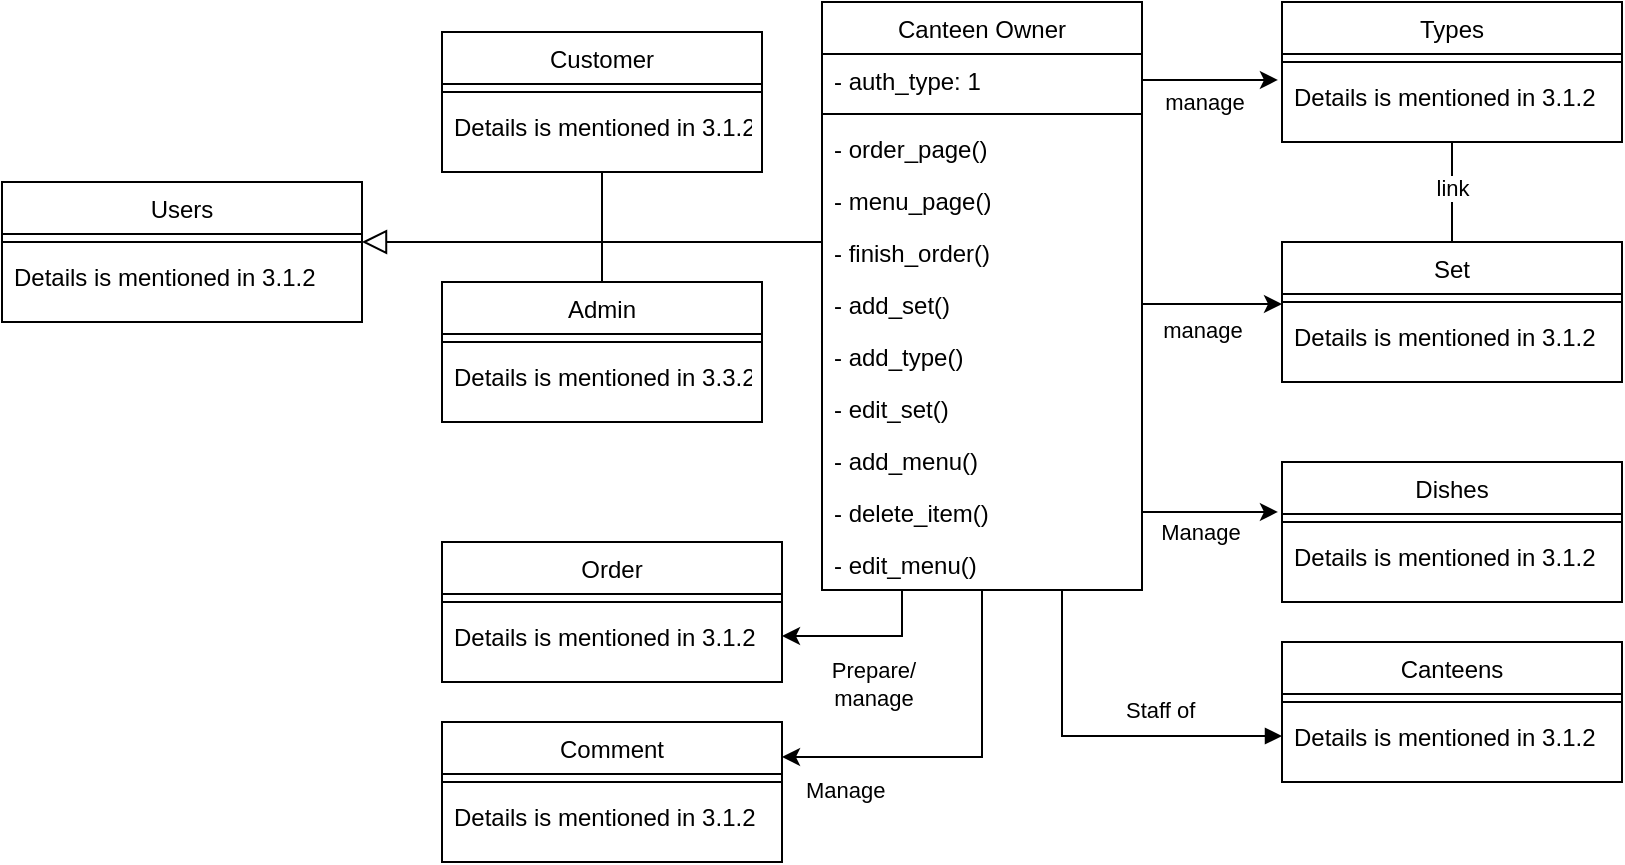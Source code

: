 <mxfile version="17.5.0" type="github">
  <diagram id="C5RBs43oDa-KdzZeNtuy" name="Page-1">
    <mxGraphModel dx="1058" dy="588" grid="1" gridSize="10" guides="1" tooltips="1" connect="1" arrows="1" fold="1" page="1" pageScale="1" pageWidth="827" pageHeight="1169" math="0" shadow="0">
      <root>
        <mxCell id="WIyWlLk6GJQsqaUBKTNV-0" />
        <mxCell id="WIyWlLk6GJQsqaUBKTNV-1" parent="WIyWlLk6GJQsqaUBKTNV-0" />
        <mxCell id="piDHxZE3otj33zAfOZ5E-0" value="Customer" style="swimlane;fontStyle=0;align=center;verticalAlign=top;childLayout=stackLayout;horizontal=1;startSize=26;horizontalStack=0;resizeParent=1;resizeLast=0;collapsible=1;marginBottom=0;rounded=0;shadow=0;strokeWidth=1;" vertex="1" parent="WIyWlLk6GJQsqaUBKTNV-1">
          <mxGeometry x="260" y="45" width="160" height="70" as="geometry">
            <mxRectangle x="130" y="380" width="160" height="26" as="alternateBounds" />
          </mxGeometry>
        </mxCell>
        <mxCell id="piDHxZE3otj33zAfOZ5E-1" value="" style="line;html=1;strokeWidth=1;align=left;verticalAlign=middle;spacingTop=-1;spacingLeft=3;spacingRight=3;rotatable=0;labelPosition=right;points=[];portConstraint=eastwest;" vertex="1" parent="piDHxZE3otj33zAfOZ5E-0">
          <mxGeometry y="26" width="160" height="8" as="geometry" />
        </mxCell>
        <mxCell id="piDHxZE3otj33zAfOZ5E-2" value="Details is mentioned in 3.1.2" style="text;align=left;verticalAlign=top;spacingLeft=4;spacingRight=4;overflow=hidden;rotatable=0;points=[[0,0.5],[1,0.5]];portConstraint=eastwest;fontStyle=0" vertex="1" parent="piDHxZE3otj33zAfOZ5E-0">
          <mxGeometry y="34" width="160" height="26" as="geometry" />
        </mxCell>
        <mxCell id="piDHxZE3otj33zAfOZ5E-3" value="" style="endArrow=block;endSize=10;endFill=0;shadow=0;strokeWidth=1;rounded=0;edgeStyle=elbowEdgeStyle;elbow=vertical;" edge="1" parent="WIyWlLk6GJQsqaUBKTNV-1" source="piDHxZE3otj33zAfOZ5E-0">
          <mxGeometry width="160" relative="1" as="geometry">
            <mxPoint x="100" y="243" as="sourcePoint" />
            <mxPoint x="220" y="150" as="targetPoint" />
            <Array as="points">
              <mxPoint x="190" y="150" />
              <mxPoint x="140" y="150" />
              <mxPoint x="200" y="140" />
              <mxPoint x="300" y="130" />
              <mxPoint x="290" y="130" />
              <mxPoint x="350" y="150" />
              <mxPoint x="190" y="150" />
              <mxPoint x="210" y="100" />
              <mxPoint x="230" y="170" />
              <mxPoint x="340" y="60" />
              <mxPoint x="290" y="370" />
              <mxPoint x="280" y="370" />
              <mxPoint x="260" y="370" />
            </Array>
          </mxGeometry>
        </mxCell>
        <mxCell id="piDHxZE3otj33zAfOZ5E-4" style="edgeStyle=orthogonalEdgeStyle;rounded=0;orthogonalLoop=1;jettySize=auto;html=1;exitX=0.5;exitY=0;exitDx=0;exitDy=0;endArrow=none;endFill=0;" edge="1" parent="WIyWlLk6GJQsqaUBKTNV-1" source="piDHxZE3otj33zAfOZ5E-5">
          <mxGeometry relative="1" as="geometry">
            <mxPoint x="340" y="130" as="targetPoint" />
          </mxGeometry>
        </mxCell>
        <mxCell id="piDHxZE3otj33zAfOZ5E-5" value="Admin" style="swimlane;fontStyle=0;align=center;verticalAlign=top;childLayout=stackLayout;horizontal=1;startSize=26;horizontalStack=0;resizeParent=1;resizeLast=0;collapsible=1;marginBottom=0;rounded=0;shadow=0;strokeWidth=1;" vertex="1" parent="WIyWlLk6GJQsqaUBKTNV-1">
          <mxGeometry x="260" y="170" width="160" height="70" as="geometry">
            <mxRectangle x="340" y="380" width="170" height="26" as="alternateBounds" />
          </mxGeometry>
        </mxCell>
        <mxCell id="piDHxZE3otj33zAfOZ5E-6" value="" style="line;html=1;strokeWidth=1;align=left;verticalAlign=middle;spacingTop=-1;spacingLeft=3;spacingRight=3;rotatable=0;labelPosition=right;points=[];portConstraint=eastwest;" vertex="1" parent="piDHxZE3otj33zAfOZ5E-5">
          <mxGeometry y="26" width="160" height="8" as="geometry" />
        </mxCell>
        <mxCell id="piDHxZE3otj33zAfOZ5E-7" value="Details is mentioned in 3.3.2" style="text;align=left;verticalAlign=top;spacingLeft=4;spacingRight=4;overflow=hidden;rotatable=0;points=[[0,0.5],[1,0.5]];portConstraint=eastwest;fontStyle=0" vertex="1" parent="piDHxZE3otj33zAfOZ5E-5">
          <mxGeometry y="34" width="160" height="26" as="geometry" />
        </mxCell>
        <mxCell id="piDHxZE3otj33zAfOZ5E-8" value="Canteens" style="swimlane;fontStyle=0;align=center;verticalAlign=top;childLayout=stackLayout;horizontal=1;startSize=26;horizontalStack=0;resizeParent=1;resizeLast=0;collapsible=1;marginBottom=0;rounded=0;shadow=0;strokeWidth=1;" vertex="1" parent="WIyWlLk6GJQsqaUBKTNV-1">
          <mxGeometry x="680" y="350" width="170" height="70" as="geometry">
            <mxRectangle x="550" y="140" width="160" height="26" as="alternateBounds" />
          </mxGeometry>
        </mxCell>
        <mxCell id="piDHxZE3otj33zAfOZ5E-9" value="" style="line;html=1;strokeWidth=1;align=left;verticalAlign=middle;spacingTop=-1;spacingLeft=3;spacingRight=3;rotatable=0;labelPosition=right;points=[];portConstraint=eastwest;" vertex="1" parent="piDHxZE3otj33zAfOZ5E-8">
          <mxGeometry y="26" width="170" height="8" as="geometry" />
        </mxCell>
        <mxCell id="piDHxZE3otj33zAfOZ5E-10" value="Details is mentioned in 3.1.2" style="text;align=left;verticalAlign=top;spacingLeft=4;spacingRight=4;overflow=hidden;rotatable=0;points=[[0,0.5],[1,0.5]];portConstraint=eastwest;fontStyle=0" vertex="1" parent="piDHxZE3otj33zAfOZ5E-8">
          <mxGeometry y="34" width="170" height="26" as="geometry" />
        </mxCell>
        <mxCell id="piDHxZE3otj33zAfOZ5E-11" style="edgeStyle=orthogonalEdgeStyle;rounded=0;orthogonalLoop=1;jettySize=auto;html=1;endArrow=none;endFill=0;exitX=0;exitY=0.5;exitDx=0;exitDy=0;" edge="1" parent="WIyWlLk6GJQsqaUBKTNV-1" source="piDHxZE3otj33zAfOZ5E-21">
          <mxGeometry relative="1" as="geometry">
            <mxPoint x="340" y="150" as="targetPoint" />
            <mxPoint x="440" y="160" as="sourcePoint" />
            <Array as="points">
              <mxPoint x="450" y="150" />
            </Array>
          </mxGeometry>
        </mxCell>
        <mxCell id="piDHxZE3otj33zAfOZ5E-12" style="edgeStyle=orthogonalEdgeStyle;rounded=0;orthogonalLoop=1;jettySize=auto;html=1;exitX=0.75;exitY=1;exitDx=0;exitDy=0;entryX=0;entryY=0.5;entryDx=0;entryDy=0;startArrow=none;startFill=0;endArrow=block;endFill=1;" edge="1" parent="WIyWlLk6GJQsqaUBKTNV-1" source="piDHxZE3otj33zAfOZ5E-15" target="piDHxZE3otj33zAfOZ5E-10">
          <mxGeometry relative="1" as="geometry" />
        </mxCell>
        <mxCell id="piDHxZE3otj33zAfOZ5E-13" style="edgeStyle=orthogonalEdgeStyle;rounded=0;orthogonalLoop=1;jettySize=auto;html=1;exitX=0.25;exitY=1;exitDx=0;exitDy=0;entryX=1;entryY=0.5;entryDx=0;entryDy=0;" edge="1" parent="WIyWlLk6GJQsqaUBKTNV-1" source="piDHxZE3otj33zAfOZ5E-15" target="piDHxZE3otj33zAfOZ5E-32">
          <mxGeometry relative="1" as="geometry" />
        </mxCell>
        <mxCell id="piDHxZE3otj33zAfOZ5E-14" style="edgeStyle=orthogonalEdgeStyle;rounded=0;orthogonalLoop=1;jettySize=auto;html=1;exitX=0.5;exitY=1;exitDx=0;exitDy=0;entryX=1;entryY=0.25;entryDx=0;entryDy=0;" edge="1" parent="WIyWlLk6GJQsqaUBKTNV-1" source="piDHxZE3otj33zAfOZ5E-15" target="piDHxZE3otj33zAfOZ5E-27">
          <mxGeometry relative="1" as="geometry" />
        </mxCell>
        <mxCell id="piDHxZE3otj33zAfOZ5E-15" value="Canteen Owner" style="swimlane;fontStyle=0;align=center;verticalAlign=top;childLayout=stackLayout;horizontal=1;startSize=26;horizontalStack=0;resizeParent=1;resizeLast=0;collapsible=1;marginBottom=0;rounded=0;shadow=0;strokeWidth=1;" vertex="1" parent="WIyWlLk6GJQsqaUBKTNV-1">
          <mxGeometry x="450" y="30" width="160" height="294" as="geometry">
            <mxRectangle x="340" y="380" width="170" height="26" as="alternateBounds" />
          </mxGeometry>
        </mxCell>
        <mxCell id="piDHxZE3otj33zAfOZ5E-16" value="- auth_type: 1" style="text;align=left;verticalAlign=top;spacingLeft=4;spacingRight=4;overflow=hidden;rotatable=0;points=[[0,0.5],[1,0.5]];portConstraint=eastwest;rounded=0;shadow=0;html=0;" vertex="1" parent="piDHxZE3otj33zAfOZ5E-15">
          <mxGeometry y="26" width="160" height="26" as="geometry" />
        </mxCell>
        <mxCell id="piDHxZE3otj33zAfOZ5E-17" value="" style="line;html=1;strokeWidth=1;align=left;verticalAlign=middle;spacingTop=-1;spacingLeft=3;spacingRight=3;rotatable=0;labelPosition=right;points=[];portConstraint=eastwest;" vertex="1" parent="piDHxZE3otj33zAfOZ5E-15">
          <mxGeometry y="52" width="160" height="8" as="geometry" />
        </mxCell>
        <mxCell id="piDHxZE3otj33zAfOZ5E-18" value="- order_page()" style="text;align=left;verticalAlign=top;spacingLeft=4;spacingRight=4;overflow=hidden;rotatable=0;points=[[0,0.5],[1,0.5]];portConstraint=eastwest;rounded=0;shadow=0;html=0;" vertex="1" parent="piDHxZE3otj33zAfOZ5E-15">
          <mxGeometry y="60" width="160" height="26" as="geometry" />
        </mxCell>
        <mxCell id="piDHxZE3otj33zAfOZ5E-19" value="- menu_page()" style="text;align=left;verticalAlign=top;spacingLeft=4;spacingRight=4;overflow=hidden;rotatable=0;points=[[0,0.5],[1,0.5]];portConstraint=eastwest;rounded=0;shadow=0;html=0;" vertex="1" parent="piDHxZE3otj33zAfOZ5E-15">
          <mxGeometry y="86" width="160" height="26" as="geometry" />
        </mxCell>
        <mxCell id="piDHxZE3otj33zAfOZ5E-20" value="- finish_order()" style="text;align=left;verticalAlign=top;spacingLeft=4;spacingRight=4;overflow=hidden;rotatable=0;points=[[0,0.5],[1,0.5]];portConstraint=eastwest;rounded=0;shadow=0;html=0;" vertex="1" parent="piDHxZE3otj33zAfOZ5E-15">
          <mxGeometry y="112" width="160" height="26" as="geometry" />
        </mxCell>
        <mxCell id="piDHxZE3otj33zAfOZ5E-21" value="- add_set()" style="text;align=left;verticalAlign=top;spacingLeft=4;spacingRight=4;overflow=hidden;rotatable=0;points=[[0,0.5],[1,0.5]];portConstraint=eastwest;rounded=0;shadow=0;html=0;" vertex="1" parent="piDHxZE3otj33zAfOZ5E-15">
          <mxGeometry y="138" width="160" height="26" as="geometry" />
        </mxCell>
        <mxCell id="piDHxZE3otj33zAfOZ5E-22" value="- add_type()" style="text;align=left;verticalAlign=top;spacingLeft=4;spacingRight=4;overflow=hidden;rotatable=0;points=[[0,0.5],[1,0.5]];portConstraint=eastwest;rounded=0;shadow=0;html=0;" vertex="1" parent="piDHxZE3otj33zAfOZ5E-15">
          <mxGeometry y="164" width="160" height="26" as="geometry" />
        </mxCell>
        <mxCell id="piDHxZE3otj33zAfOZ5E-23" value="- edit_set()" style="text;align=left;verticalAlign=top;spacingLeft=4;spacingRight=4;overflow=hidden;rotatable=0;points=[[0,0.5],[1,0.5]];portConstraint=eastwest;rounded=0;shadow=0;html=0;" vertex="1" parent="piDHxZE3otj33zAfOZ5E-15">
          <mxGeometry y="190" width="160" height="26" as="geometry" />
        </mxCell>
        <mxCell id="piDHxZE3otj33zAfOZ5E-24" value="- add_menu()" style="text;align=left;verticalAlign=top;spacingLeft=4;spacingRight=4;overflow=hidden;rotatable=0;points=[[0,0.5],[1,0.5]];portConstraint=eastwest;rounded=0;shadow=0;html=0;" vertex="1" parent="piDHxZE3otj33zAfOZ5E-15">
          <mxGeometry y="216" width="160" height="26" as="geometry" />
        </mxCell>
        <mxCell id="piDHxZE3otj33zAfOZ5E-25" value="- delete_item()" style="text;align=left;verticalAlign=top;spacingLeft=4;spacingRight=4;overflow=hidden;rotatable=0;points=[[0,0.5],[1,0.5]];portConstraint=eastwest;rounded=0;shadow=0;html=0;" vertex="1" parent="piDHxZE3otj33zAfOZ5E-15">
          <mxGeometry y="242" width="160" height="26" as="geometry" />
        </mxCell>
        <mxCell id="piDHxZE3otj33zAfOZ5E-26" value="- edit_menu()" style="text;align=left;verticalAlign=top;spacingLeft=4;spacingRight=4;overflow=hidden;rotatable=0;points=[[0,0.5],[1,0.5]];portConstraint=eastwest;rounded=0;shadow=0;html=0;" vertex="1" parent="piDHxZE3otj33zAfOZ5E-15">
          <mxGeometry y="268" width="160" height="22" as="geometry" />
        </mxCell>
        <mxCell id="piDHxZE3otj33zAfOZ5E-27" value="Comment" style="swimlane;fontStyle=0;align=center;verticalAlign=top;childLayout=stackLayout;horizontal=1;startSize=26;horizontalStack=0;resizeParent=1;resizeLast=0;collapsible=1;marginBottom=0;rounded=0;shadow=0;strokeWidth=1;" vertex="1" parent="WIyWlLk6GJQsqaUBKTNV-1">
          <mxGeometry x="260" y="390" width="170" height="70" as="geometry">
            <mxRectangle x="550" y="140" width="160" height="26" as="alternateBounds" />
          </mxGeometry>
        </mxCell>
        <mxCell id="piDHxZE3otj33zAfOZ5E-28" value="" style="line;html=1;strokeWidth=1;align=left;verticalAlign=middle;spacingTop=-1;spacingLeft=3;spacingRight=3;rotatable=0;labelPosition=right;points=[];portConstraint=eastwest;" vertex="1" parent="piDHxZE3otj33zAfOZ5E-27">
          <mxGeometry y="26" width="170" height="8" as="geometry" />
        </mxCell>
        <mxCell id="piDHxZE3otj33zAfOZ5E-29" value="Details is mentioned in 3.1.2" style="text;align=left;verticalAlign=top;spacingLeft=4;spacingRight=4;overflow=hidden;rotatable=0;points=[[0,0.5],[1,0.5]];portConstraint=eastwest;fontStyle=0" vertex="1" parent="piDHxZE3otj33zAfOZ5E-27">
          <mxGeometry y="34" width="170" height="26" as="geometry" />
        </mxCell>
        <mxCell id="piDHxZE3otj33zAfOZ5E-30" value="Order" style="swimlane;fontStyle=0;align=center;verticalAlign=top;childLayout=stackLayout;horizontal=1;startSize=26;horizontalStack=0;resizeParent=1;resizeLast=0;collapsible=1;marginBottom=0;rounded=0;shadow=0;strokeWidth=1;" vertex="1" parent="WIyWlLk6GJQsqaUBKTNV-1">
          <mxGeometry x="260" y="300" width="170" height="70" as="geometry">
            <mxRectangle x="550" y="140" width="160" height="26" as="alternateBounds" />
          </mxGeometry>
        </mxCell>
        <mxCell id="piDHxZE3otj33zAfOZ5E-31" value="" style="line;html=1;strokeWidth=1;align=left;verticalAlign=middle;spacingTop=-1;spacingLeft=3;spacingRight=3;rotatable=0;labelPosition=right;points=[];portConstraint=eastwest;" vertex="1" parent="piDHxZE3otj33zAfOZ5E-30">
          <mxGeometry y="26" width="170" height="8" as="geometry" />
        </mxCell>
        <mxCell id="piDHxZE3otj33zAfOZ5E-32" value="Details is mentioned in 3.1.2" style="text;align=left;verticalAlign=top;spacingLeft=4;spacingRight=4;overflow=hidden;rotatable=0;points=[[0,0.5],[1,0.5]];portConstraint=eastwest;fontStyle=0" vertex="1" parent="piDHxZE3otj33zAfOZ5E-30">
          <mxGeometry y="34" width="170" height="26" as="geometry" />
        </mxCell>
        <mxCell id="piDHxZE3otj33zAfOZ5E-33" value="Users" style="swimlane;fontStyle=0;align=center;verticalAlign=top;childLayout=stackLayout;horizontal=1;startSize=26;horizontalStack=0;resizeParent=1;resizeLast=0;collapsible=1;marginBottom=0;rounded=0;shadow=0;strokeWidth=1;" vertex="1" parent="WIyWlLk6GJQsqaUBKTNV-1">
          <mxGeometry x="40" y="120" width="180" height="70" as="geometry">
            <mxRectangle x="230" y="140" width="160" height="26" as="alternateBounds" />
          </mxGeometry>
        </mxCell>
        <mxCell id="piDHxZE3otj33zAfOZ5E-34" value="" style="line;html=1;strokeWidth=1;align=left;verticalAlign=middle;spacingTop=-1;spacingLeft=3;spacingRight=3;rotatable=0;labelPosition=right;points=[];portConstraint=eastwest;" vertex="1" parent="piDHxZE3otj33zAfOZ5E-33">
          <mxGeometry y="26" width="180" height="8" as="geometry" />
        </mxCell>
        <mxCell id="piDHxZE3otj33zAfOZ5E-35" value="Details is mentioned in 3.1.2" style="text;align=left;verticalAlign=top;spacingLeft=4;spacingRight=4;overflow=hidden;rotatable=0;points=[[0,0.5],[1,0.5]];portConstraint=eastwest;fontStyle=0" vertex="1" parent="piDHxZE3otj33zAfOZ5E-33">
          <mxGeometry y="34" width="180" height="26" as="geometry" />
        </mxCell>
        <mxCell id="piDHxZE3otj33zAfOZ5E-36" value="Dishes" style="swimlane;fontStyle=0;align=center;verticalAlign=top;childLayout=stackLayout;horizontal=1;startSize=26;horizontalStack=0;resizeParent=1;resizeLast=0;collapsible=1;marginBottom=0;rounded=0;shadow=0;strokeWidth=1;" vertex="1" parent="WIyWlLk6GJQsqaUBKTNV-1">
          <mxGeometry x="680" y="260" width="170" height="70" as="geometry">
            <mxRectangle x="130" y="380" width="160" height="26" as="alternateBounds" />
          </mxGeometry>
        </mxCell>
        <mxCell id="piDHxZE3otj33zAfOZ5E-37" value="" style="line;html=1;strokeWidth=1;align=left;verticalAlign=middle;spacingTop=-1;spacingLeft=3;spacingRight=3;rotatable=0;labelPosition=right;points=[];portConstraint=eastwest;" vertex="1" parent="piDHxZE3otj33zAfOZ5E-36">
          <mxGeometry y="26" width="170" height="8" as="geometry" />
        </mxCell>
        <mxCell id="piDHxZE3otj33zAfOZ5E-38" value="Details is mentioned in 3.1.2" style="text;align=left;verticalAlign=top;spacingLeft=4;spacingRight=4;overflow=hidden;rotatable=0;points=[[0,0.5],[1,0.5]];portConstraint=eastwest;fontStyle=0" vertex="1" parent="piDHxZE3otj33zAfOZ5E-36">
          <mxGeometry y="34" width="170" height="26" as="geometry" />
        </mxCell>
        <mxCell id="piDHxZE3otj33zAfOZ5E-39" value="Types" style="swimlane;fontStyle=0;align=center;verticalAlign=top;childLayout=stackLayout;horizontal=1;startSize=26;horizontalStack=0;resizeParent=1;resizeLast=0;collapsible=1;marginBottom=0;rounded=0;shadow=0;strokeWidth=1;" vertex="1" parent="WIyWlLk6GJQsqaUBKTNV-1">
          <mxGeometry x="680" y="30" width="170" height="70" as="geometry">
            <mxRectangle x="130" y="380" width="160" height="26" as="alternateBounds" />
          </mxGeometry>
        </mxCell>
        <mxCell id="piDHxZE3otj33zAfOZ5E-40" value="" style="line;html=1;strokeWidth=1;align=left;verticalAlign=middle;spacingTop=-1;spacingLeft=3;spacingRight=3;rotatable=0;labelPosition=right;points=[];portConstraint=eastwest;" vertex="1" parent="piDHxZE3otj33zAfOZ5E-39">
          <mxGeometry y="26" width="170" height="8" as="geometry" />
        </mxCell>
        <mxCell id="piDHxZE3otj33zAfOZ5E-41" value="Details is mentioned in 3.1.2" style="text;align=left;verticalAlign=top;spacingLeft=4;spacingRight=4;overflow=hidden;rotatable=0;points=[[0,0.5],[1,0.5]];portConstraint=eastwest;fontStyle=0" vertex="1" parent="piDHxZE3otj33zAfOZ5E-39">
          <mxGeometry y="34" width="170" height="26" as="geometry" />
        </mxCell>
        <mxCell id="piDHxZE3otj33zAfOZ5E-42" style="edgeStyle=orthogonalEdgeStyle;rounded=0;orthogonalLoop=1;jettySize=auto;html=1;exitX=0.5;exitY=0;exitDx=0;exitDy=0;entryX=0.5;entryY=1;entryDx=0;entryDy=0;endArrow=none;endFill=0;" edge="1" parent="WIyWlLk6GJQsqaUBKTNV-1" source="piDHxZE3otj33zAfOZ5E-44" target="piDHxZE3otj33zAfOZ5E-39">
          <mxGeometry relative="1" as="geometry" />
        </mxCell>
        <mxCell id="piDHxZE3otj33zAfOZ5E-43" value="link" style="edgeLabel;html=1;align=center;verticalAlign=middle;resizable=0;points=[];" vertex="1" connectable="0" parent="piDHxZE3otj33zAfOZ5E-42">
          <mxGeometry x="0.25" y="-1" relative="1" as="geometry">
            <mxPoint x="-1" y="4" as="offset" />
          </mxGeometry>
        </mxCell>
        <mxCell id="piDHxZE3otj33zAfOZ5E-44" value="Set" style="swimlane;fontStyle=0;align=center;verticalAlign=top;childLayout=stackLayout;horizontal=1;startSize=26;horizontalStack=0;resizeParent=1;resizeLast=0;collapsible=1;marginBottom=0;rounded=0;shadow=0;strokeWidth=1;" vertex="1" parent="WIyWlLk6GJQsqaUBKTNV-1">
          <mxGeometry x="680" y="150" width="170" height="70" as="geometry">
            <mxRectangle x="130" y="380" width="160" height="26" as="alternateBounds" />
          </mxGeometry>
        </mxCell>
        <mxCell id="piDHxZE3otj33zAfOZ5E-45" value="" style="line;html=1;strokeWidth=1;align=left;verticalAlign=middle;spacingTop=-1;spacingLeft=3;spacingRight=3;rotatable=0;labelPosition=right;points=[];portConstraint=eastwest;" vertex="1" parent="piDHxZE3otj33zAfOZ5E-44">
          <mxGeometry y="26" width="170" height="8" as="geometry" />
        </mxCell>
        <mxCell id="piDHxZE3otj33zAfOZ5E-46" value="Details is mentioned in 3.1.2" style="text;align=left;verticalAlign=top;spacingLeft=4;spacingRight=4;overflow=hidden;rotatable=0;points=[[0,0.5],[1,0.5]];portConstraint=eastwest;fontStyle=0" vertex="1" parent="piDHxZE3otj33zAfOZ5E-44">
          <mxGeometry y="34" width="170" height="26" as="geometry" />
        </mxCell>
        <mxCell id="piDHxZE3otj33zAfOZ5E-47" style="edgeStyle=orthogonalEdgeStyle;rounded=0;orthogonalLoop=1;jettySize=auto;html=1;exitX=1;exitY=0.5;exitDx=0;exitDy=0;entryX=-0.012;entryY=0.192;entryDx=0;entryDy=0;entryPerimeter=0;startArrow=none;startFill=0;endArrow=classic;endFill=1;" edge="1" parent="WIyWlLk6GJQsqaUBKTNV-1" source="piDHxZE3otj33zAfOZ5E-16" target="piDHxZE3otj33zAfOZ5E-41">
          <mxGeometry relative="1" as="geometry" />
        </mxCell>
        <mxCell id="piDHxZE3otj33zAfOZ5E-48" style="edgeStyle=orthogonalEdgeStyle;rounded=0;orthogonalLoop=1;jettySize=auto;html=1;exitX=1;exitY=0.5;exitDx=0;exitDy=0;entryX=0;entryY=-0.115;entryDx=0;entryDy=0;entryPerimeter=0;startArrow=none;startFill=0;endArrow=classic;endFill=1;" edge="1" parent="WIyWlLk6GJQsqaUBKTNV-1" source="piDHxZE3otj33zAfOZ5E-21" target="piDHxZE3otj33zAfOZ5E-46">
          <mxGeometry relative="1" as="geometry" />
        </mxCell>
        <mxCell id="piDHxZE3otj33zAfOZ5E-49" value="manage" style="edgeLabel;html=1;align=center;verticalAlign=middle;resizable=0;points=[];" vertex="1" connectable="0" parent="piDHxZE3otj33zAfOZ5E-48">
          <mxGeometry y="4" relative="1" as="geometry">
            <mxPoint x="-5" y="17" as="offset" />
          </mxGeometry>
        </mxCell>
        <mxCell id="piDHxZE3otj33zAfOZ5E-50" style="edgeStyle=orthogonalEdgeStyle;rounded=0;orthogonalLoop=1;jettySize=auto;html=1;exitX=1;exitY=0.5;exitDx=0;exitDy=0;entryX=-0.012;entryY=0.357;entryDx=0;entryDy=0;entryPerimeter=0;startArrow=none;startFill=0;endArrow=classic;endFill=1;" edge="1" parent="WIyWlLk6GJQsqaUBKTNV-1" source="piDHxZE3otj33zAfOZ5E-25" target="piDHxZE3otj33zAfOZ5E-36">
          <mxGeometry relative="1" as="geometry" />
        </mxCell>
        <mxCell id="piDHxZE3otj33zAfOZ5E-51" value="Manage" style="edgeLabel;html=1;align=center;verticalAlign=middle;resizable=0;points=[];" vertex="1" connectable="0" parent="piDHxZE3otj33zAfOZ5E-50">
          <mxGeometry x="0.114" y="-1" relative="1" as="geometry">
            <mxPoint x="-9" y="9" as="offset" />
          </mxGeometry>
        </mxCell>
        <mxCell id="piDHxZE3otj33zAfOZ5E-52" value="manage" style="edgeLabel;html=1;align=center;verticalAlign=middle;resizable=0;points=[];" vertex="1" connectable="0" parent="WIyWlLk6GJQsqaUBKTNV-1">
          <mxGeometry x="640.0" y="79.995" as="geometry">
            <mxPoint x="1" as="offset" />
          </mxGeometry>
        </mxCell>
        <mxCell id="piDHxZE3otj33zAfOZ5E-53" value="&lt;div style=&quot;text-align: center&quot;&gt;&lt;font face=&quot;helvetica&quot;&gt;&lt;span style=&quot;font-size: 11px ; background-color: rgb(255 , 255 , 255)&quot;&gt;Staff of&lt;/span&gt;&lt;/font&gt;&lt;/div&gt;" style="text;whiteSpace=wrap;html=1;" vertex="1" parent="WIyWlLk6GJQsqaUBKTNV-1">
          <mxGeometry x="600" y="370" width="70" height="30" as="geometry" />
        </mxCell>
        <mxCell id="piDHxZE3otj33zAfOZ5E-54" value="&lt;div style=&quot;text-align: center&quot;&gt;&lt;font face=&quot;helvetica&quot;&gt;&lt;span style=&quot;font-size: 11px ; background-color: rgb(255 , 255 , 255)&quot;&gt;Prepare/ manage&lt;/span&gt;&lt;/font&gt;&lt;/div&gt;" style="text;whiteSpace=wrap;html=1;" vertex="1" parent="WIyWlLk6GJQsqaUBKTNV-1">
          <mxGeometry x="440" y="350" width="70" height="30" as="geometry" />
        </mxCell>
        <mxCell id="piDHxZE3otj33zAfOZ5E-56" value="&lt;div style=&quot;text-align: center&quot;&gt;&lt;font face=&quot;helvetica&quot;&gt;&lt;span style=&quot;font-size: 11px ; background-color: rgb(255 , 255 , 255)&quot;&gt;Manage&lt;/span&gt;&lt;/font&gt;&lt;/div&gt;" style="text;whiteSpace=wrap;html=1;" vertex="1" parent="WIyWlLk6GJQsqaUBKTNV-1">
          <mxGeometry x="440" y="410" width="70" height="30" as="geometry" />
        </mxCell>
      </root>
    </mxGraphModel>
  </diagram>
</mxfile>
